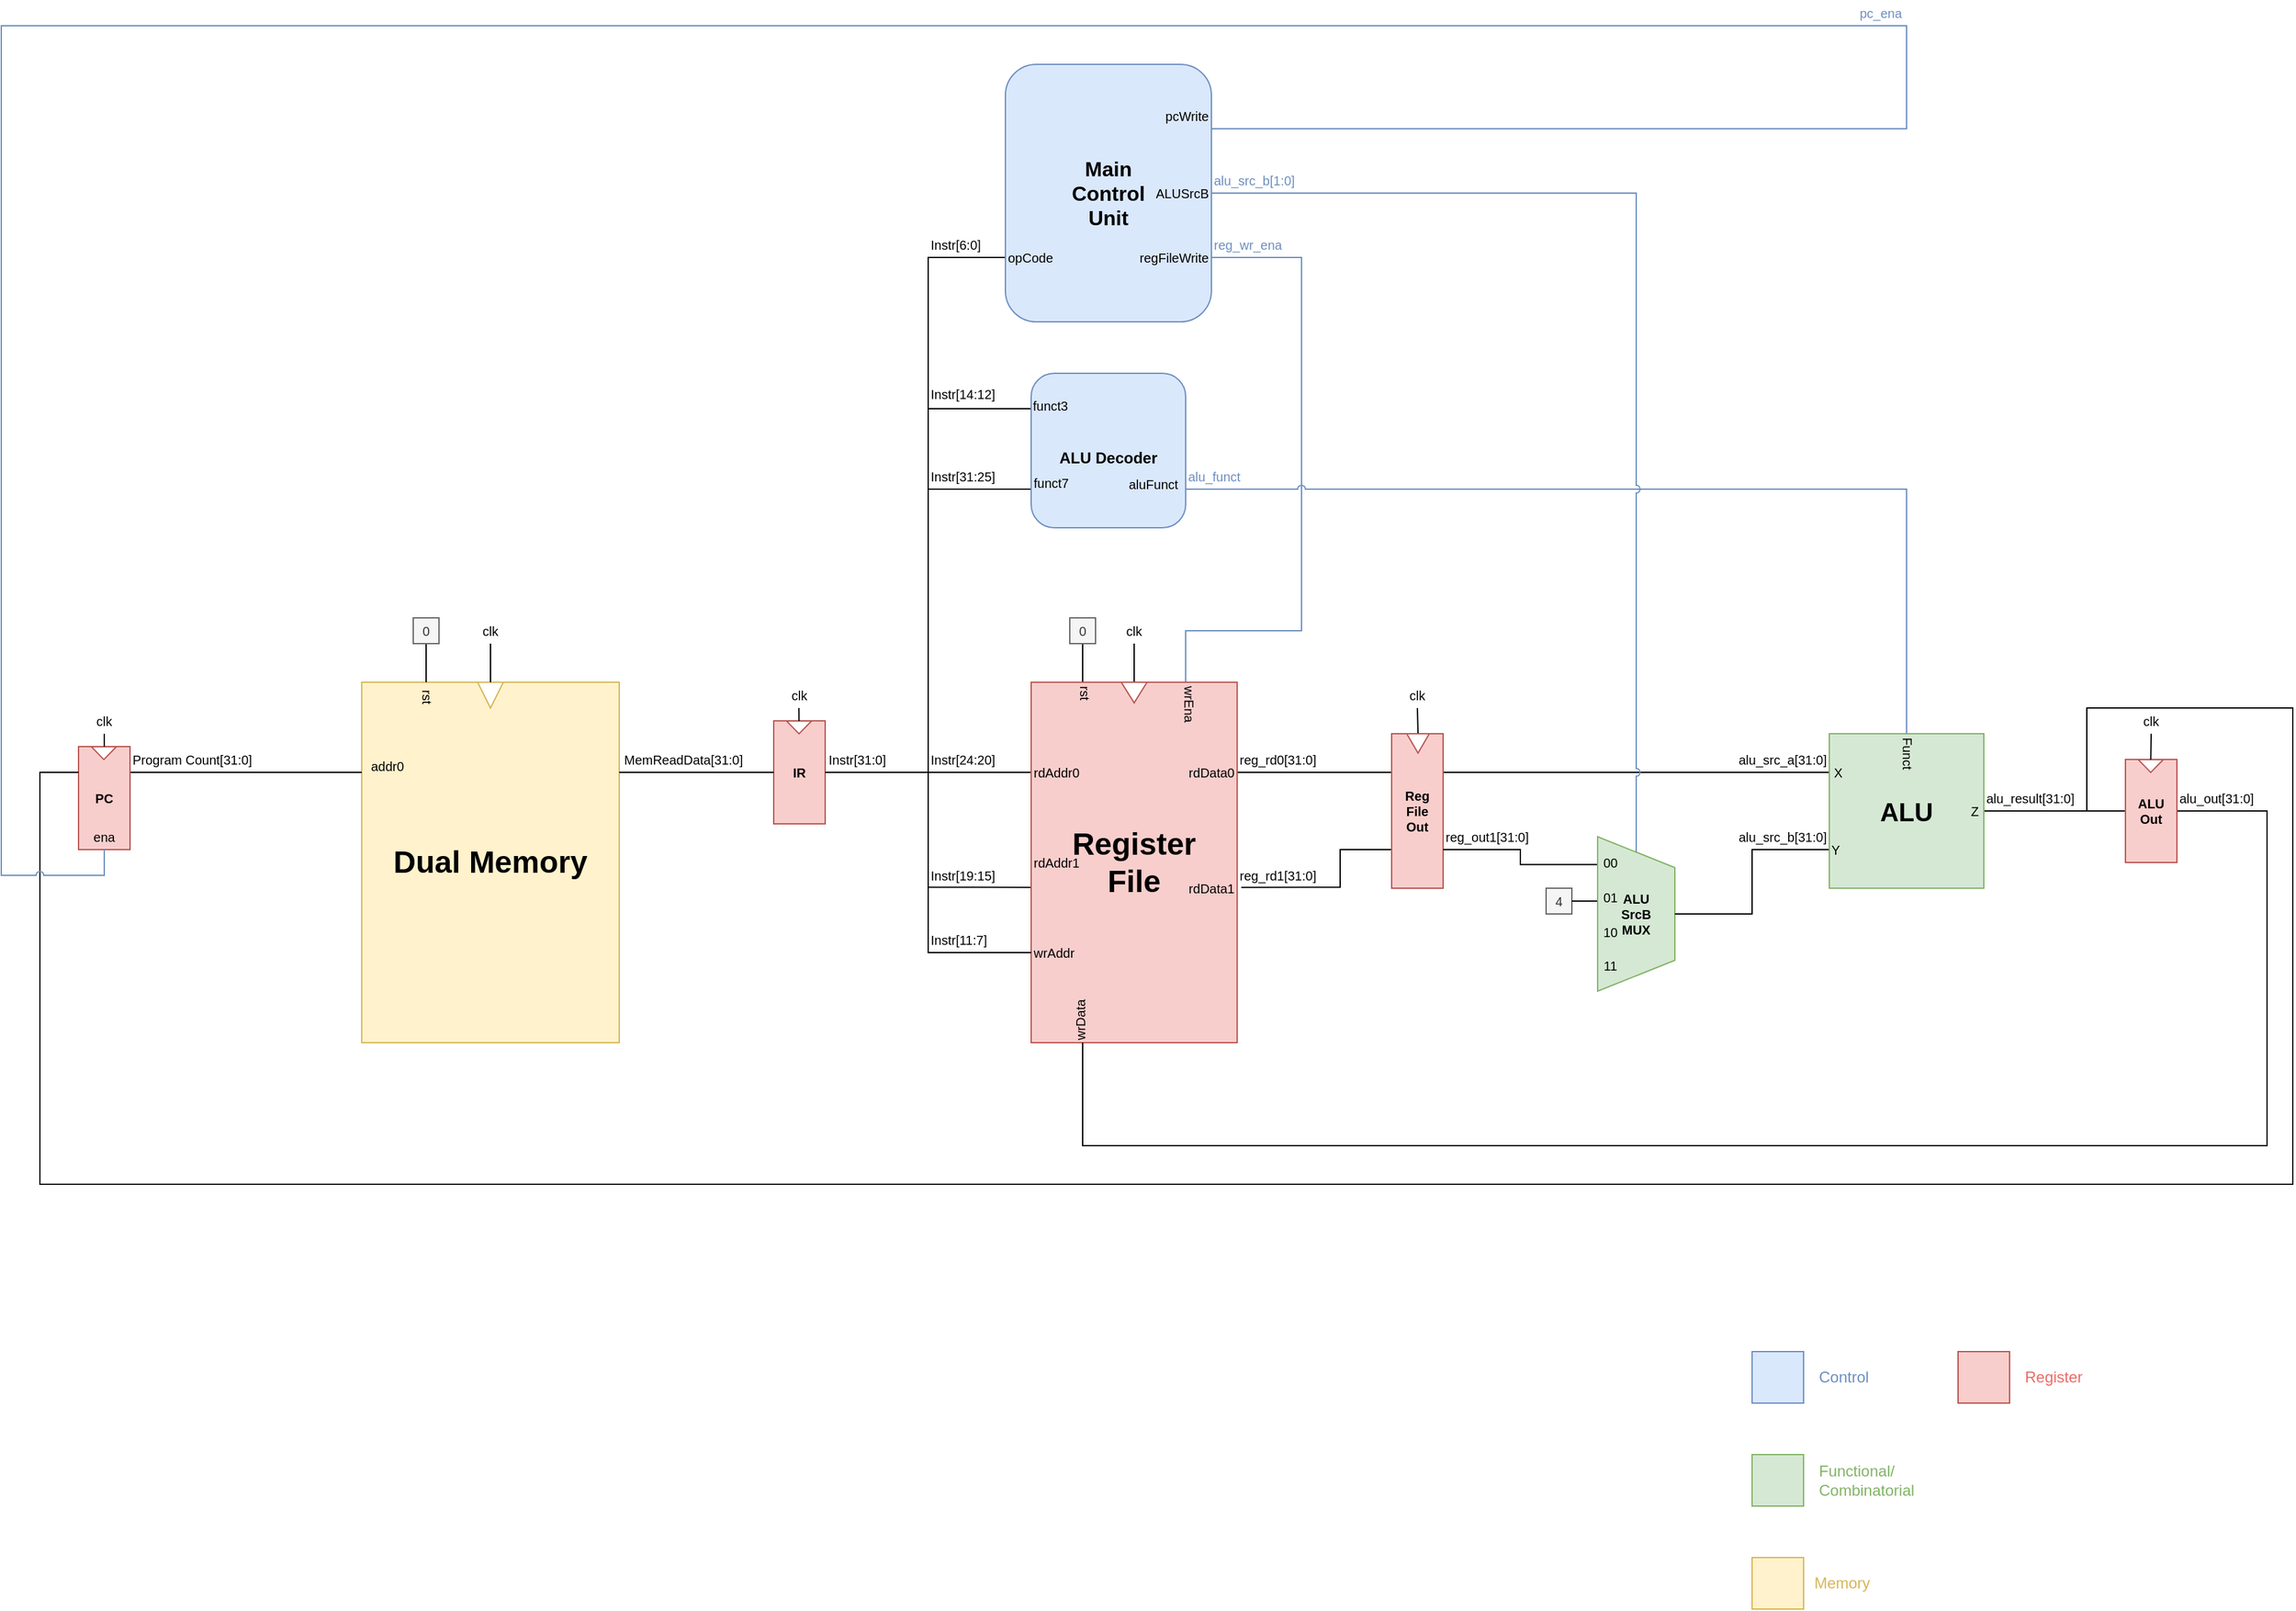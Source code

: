 <mxfile version="12.6.5" type="github">
  <diagram id="l-QONBMP0DDUvviEroiV" name="Core">
    <mxGraphModel dx="1994" dy="1350" grid="1" gridSize="10" guides="0" tooltips="1" connect="1" arrows="0" fold="0" page="1" pageScale="1" pageWidth="1654" pageHeight="1169" math="0" shadow="0">
      <root>
        <mxCell id="0"/>
        <mxCell id="1" parent="0"/>
        <mxCell id="JDJYhe-PeFsWq8iMDvUq-85" value="" style="group;fontSize=10;" vertex="1" connectable="0" parent="1">
          <mxGeometry x="160" y="390" width="200" height="290" as="geometry"/>
        </mxCell>
        <mxCell id="JDJYhe-PeFsWq8iMDvUq-28" value="" style="group;fontSize=10;" vertex="1" connectable="0" parent="JDJYhe-PeFsWq8iMDvUq-85">
          <mxGeometry width="200" height="290" as="geometry"/>
        </mxCell>
        <mxCell id="JDJYhe-PeFsWq8iMDvUq-21" value="dout0" style="text;html=1;strokeColor=none;fillColor=none;align=center;verticalAlign=middle;whiteSpace=wrap;rounded=0;fontSize=10;" vertex="1" parent="JDJYhe-PeFsWq8iMDvUq-28">
          <mxGeometry x="150" y="60.0" width="40" height="20.0" as="geometry"/>
        </mxCell>
        <mxCell id="JDJYhe-PeFsWq8iMDvUq-84" value="" style="group;fontSize=10;" vertex="1" connectable="0" parent="JDJYhe-PeFsWq8iMDvUq-28">
          <mxGeometry y="10" width="200" height="280" as="geometry"/>
        </mxCell>
        <mxCell id="JDJYhe-PeFsWq8iMDvUq-18" value="&lt;b&gt;&lt;font style=&quot;font-size: 24px&quot;&gt;Dual Memory&lt;/font&gt;&lt;/b&gt;" style="rounded=0;whiteSpace=wrap;html=1;fontSize=10;fillColor=#fff2cc;strokeColor=#d6b656;" vertex="1" parent="JDJYhe-PeFsWq8iMDvUq-84">
          <mxGeometry width="200" height="280" as="geometry"/>
        </mxCell>
        <mxCell id="JDJYhe-PeFsWq8iMDvUq-23" value="" style="triangle;whiteSpace=wrap;html=1;fontSize=10;rotation=90;fillColor=#FFFFFF;strokeColor=#d6b656;" vertex="1" parent="JDJYhe-PeFsWq8iMDvUq-84">
          <mxGeometry x="90" width="20" height="20.0" as="geometry"/>
        </mxCell>
        <mxCell id="JDJYhe-PeFsWq8iMDvUq-68" value="rst" style="text;html=1;strokeColor=none;fillColor=none;align=left;verticalAlign=middle;whiteSpace=wrap;rounded=0;fontSize=10;fontColor=#000000;rotation=90;" vertex="1" parent="JDJYhe-PeFsWq8iMDvUq-84">
          <mxGeometry x="35" y="10" width="32" height="20.0" as="geometry"/>
        </mxCell>
        <mxCell id="JDJYhe-PeFsWq8iMDvUq-26" value="addr0" style="text;html=1;strokeColor=none;fillColor=none;align=center;verticalAlign=middle;whiteSpace=wrap;rounded=0;fontSize=10;" vertex="1" parent="JDJYhe-PeFsWq8iMDvUq-85">
          <mxGeometry y="65" width="40" height="20" as="geometry"/>
        </mxCell>
        <mxCell id="b9wL08kcFKdRMESmPfWV-15" value="" style="whiteSpace=wrap;html=1;aspect=fixed;fillColor=#dae8fc;strokeColor=#6c8ebf;" parent="1" vertex="1">
          <mxGeometry x="1240" y="920" width="40" height="40" as="geometry"/>
        </mxCell>
        <mxCell id="b9wL08kcFKdRMESmPfWV-16" value="" style="whiteSpace=wrap;html=1;aspect=fixed;fillColor=#d5e8d4;strokeColor=#82b366;" parent="1" vertex="1">
          <mxGeometry x="1240" y="1000" width="40" height="40" as="geometry"/>
        </mxCell>
        <mxCell id="b9wL08kcFKdRMESmPfWV-17" value="" style="whiteSpace=wrap;html=1;aspect=fixed;fillColor=#fff2cc;strokeColor=#d6b656;" parent="1" vertex="1">
          <mxGeometry x="1240" y="1080" width="40" height="40" as="geometry"/>
        </mxCell>
        <mxCell id="b9wL08kcFKdRMESmPfWV-18" value="&lt;font color=&quot;#6c8ebf&quot;&gt;Control&lt;/font&gt;" style="text;html=1;strokeColor=none;fillColor=none;align=left;verticalAlign=middle;whiteSpace=wrap;rounded=0;" parent="1" vertex="1">
          <mxGeometry x="1290" y="930" width="40" height="20" as="geometry"/>
        </mxCell>
        <mxCell id="b9wL08kcFKdRMESmPfWV-19" value="&lt;font&gt;Functional/&lt;br&gt;Combinatorial&lt;/font&gt;" style="text;html=1;strokeColor=none;fillColor=none;align=left;verticalAlign=middle;whiteSpace=wrap;rounded=0;fontColor=#82B366;" parent="1" vertex="1">
          <mxGeometry x="1290" y="1010" width="40" height="20" as="geometry"/>
        </mxCell>
        <mxCell id="b9wL08kcFKdRMESmPfWV-20" value="&lt;font&gt;Memory&lt;/font&gt;" style="text;html=1;strokeColor=none;fillColor=none;align=center;verticalAlign=middle;whiteSpace=wrap;rounded=0;fontColor=#D6B656;" parent="1" vertex="1">
          <mxGeometry x="1290" y="1087.5" width="40" height="25" as="geometry"/>
        </mxCell>
        <mxCell id="b9wL08kcFKdRMESmPfWV-31" value="" style="group;fontSize=10;" parent="1" vertex="1" connectable="0">
          <mxGeometry x="1160" y="530" width="160" height="110" as="geometry"/>
        </mxCell>
        <mxCell id="JDJYhe-PeFsWq8iMDvUq-6" value="Instr[31:0]" style="text;html=1;strokeColor=none;fillColor=none;align=center;verticalAlign=middle;whiteSpace=wrap;rounded=0;fontSize=10;" vertex="1" parent="1">
          <mxGeometry x="520" y="450" width="50" height="20" as="geometry"/>
        </mxCell>
        <mxCell id="JDJYhe-PeFsWq8iMDvUq-22" style="edgeStyle=orthogonalEdgeStyle;rounded=0;orthogonalLoop=1;jettySize=auto;html=1;exitX=0.5;exitY=0;exitDx=0;exitDy=0;endArrow=none;endFill=0;fontSize=10;entryX=0.5;entryY=1;entryDx=0;entryDy=0;" edge="1" parent="1" source="JDJYhe-PeFsWq8iMDvUq-18" target="JDJYhe-PeFsWq8iMDvUq-27">
          <mxGeometry relative="1" as="geometry">
            <mxPoint x="260" y="370" as="targetPoint"/>
          </mxGeometry>
        </mxCell>
        <mxCell id="JDJYhe-PeFsWq8iMDvUq-27" value="clk" style="text;html=1;strokeColor=none;fillColor=none;align=center;verticalAlign=middle;whiteSpace=wrap;rounded=0;fontSize=10;" vertex="1" parent="1">
          <mxGeometry x="240" y="350" width="40" height="20" as="geometry"/>
        </mxCell>
        <mxCell id="JDJYhe-PeFsWq8iMDvUq-30" style="edgeStyle=orthogonalEdgeStyle;rounded=0;orthogonalLoop=1;jettySize=auto;html=1;exitX=1;exitY=0.5;exitDx=0;exitDy=0;entryX=0;entryY=0.75;entryDx=0;entryDy=0;endArrow=none;endFill=0;fontSize=10;" edge="1" parent="1" source="JDJYhe-PeFsWq8iMDvUq-47" target="S8RZ_7sWAsN10gz5XgzC-13">
          <mxGeometry relative="1" as="geometry"/>
        </mxCell>
        <mxCell id="JDJYhe-PeFsWq8iMDvUq-45" value="" style="whiteSpace=wrap;html=1;aspect=fixed;fillColor=#f8cecc;strokeColor=#b85450;" vertex="1" parent="1">
          <mxGeometry x="1400" y="920" width="40" height="40" as="geometry"/>
        </mxCell>
        <mxCell id="JDJYhe-PeFsWq8iMDvUq-46" value="&lt;font&gt;Register&lt;/font&gt;" style="text;html=1;strokeColor=none;fillColor=none;align=left;verticalAlign=middle;whiteSpace=wrap;rounded=0;fontColor=#EA6B66;" vertex="1" parent="1">
          <mxGeometry x="1450" y="930" width="40" height="20" as="geometry"/>
        </mxCell>
        <mxCell id="JDJYhe-PeFsWq8iMDvUq-49" style="edgeStyle=orthogonalEdgeStyle;rounded=0;orthogonalLoop=1;jettySize=auto;html=1;exitX=1;exitY=0.5;exitDx=0;exitDy=0;endArrow=none;endFill=0;strokeWidth=1;fontSize=10;fontColor=#EA6B66;entryX=0;entryY=0.25;entryDx=0;entryDy=0;" edge="1" parent="1" source="JDJYhe-PeFsWq8iMDvUq-47" target="JDJYhe-PeFsWq8iMDvUq-57">
          <mxGeometry relative="1" as="geometry">
            <mxPoint x="650" y="700" as="targetPoint"/>
          </mxGeometry>
        </mxCell>
        <mxCell id="JDJYhe-PeFsWq8iMDvUq-34" style="edgeStyle=orthogonalEdgeStyle;rounded=0;orthogonalLoop=1;jettySize=auto;html=1;endArrow=none;endFill=0;fontSize=10;exitX=1;exitY=0.5;exitDx=0;exitDy=0;entryX=0.003;entryY=0.569;entryDx=0;entryDy=0;entryPerimeter=0;" edge="1" parent="1" source="JDJYhe-PeFsWq8iMDvUq-47" target="JDJYhe-PeFsWq8iMDvUq-57">
          <mxGeometry relative="1" as="geometry">
            <mxPoint x="620" y="770" as="targetPoint"/>
            <mxPoint x="360" y="470" as="sourcePoint"/>
          </mxGeometry>
        </mxCell>
        <mxCell id="JDJYhe-PeFsWq8iMDvUq-50" value="" style="group;fontSize=10;" vertex="1" connectable="0" parent="1">
          <mxGeometry x="480" y="430" width="40" height="80" as="geometry"/>
        </mxCell>
        <mxCell id="JDJYhe-PeFsWq8iMDvUq-47" value="&lt;b style=&quot;font-size: 10px;&quot;&gt;IR&lt;/b&gt;" style="rounded=0;whiteSpace=wrap;html=1;fillColor=#f8cecc;fontSize=10;align=center;strokeColor=#b85450;" vertex="1" parent="JDJYhe-PeFsWq8iMDvUq-50">
          <mxGeometry width="40" height="80.0" as="geometry"/>
        </mxCell>
        <mxCell id="JDJYhe-PeFsWq8iMDvUq-48" value="" style="triangle;whiteSpace=wrap;html=1;fillColor=#FFFFFF;fontSize=10;align=left;rotation=90;strokeColor=#b85450;" vertex="1" parent="JDJYhe-PeFsWq8iMDvUq-50">
          <mxGeometry x="14.68" y="-4.6" width="10" height="19.38" as="geometry"/>
        </mxCell>
        <mxCell id="JDJYhe-PeFsWq8iMDvUq-51" style="edgeStyle=orthogonalEdgeStyle;rounded=0;orthogonalLoop=1;jettySize=auto;html=1;exitX=1;exitY=0.25;exitDx=0;exitDy=0;entryX=0;entryY=0.5;entryDx=0;entryDy=0;endArrow=none;endFill=0;strokeWidth=1;fontSize=10;fontColor=#EA6B66;" edge="1" parent="1" source="JDJYhe-PeFsWq8iMDvUq-18" target="JDJYhe-PeFsWq8iMDvUq-47">
          <mxGeometry relative="1" as="geometry"/>
        </mxCell>
        <mxCell id="JDJYhe-PeFsWq8iMDvUq-54" value="" style="group;fontSize=10;" vertex="1" connectable="0" parent="1">
          <mxGeometry x="480" y="400" width="40" height="20" as="geometry"/>
        </mxCell>
        <mxCell id="JDJYhe-PeFsWq8iMDvUq-52" style="edgeStyle=orthogonalEdgeStyle;rounded=0;orthogonalLoop=1;jettySize=auto;html=1;exitX=0;exitY=0.5;exitDx=0;exitDy=0;endArrow=none;endFill=0;strokeWidth=1;fontSize=10;fontColor=#EA6B66;" edge="1" parent="JDJYhe-PeFsWq8iMDvUq-54" source="JDJYhe-PeFsWq8iMDvUq-48">
          <mxGeometry relative="1" as="geometry">
            <mxPoint x="19.588" y="20" as="targetPoint"/>
          </mxGeometry>
        </mxCell>
        <mxCell id="JDJYhe-PeFsWq8iMDvUq-53" value="clk" style="text;html=1;strokeColor=none;fillColor=none;align=center;verticalAlign=middle;whiteSpace=wrap;rounded=0;fontSize=10;fontColor=#000000;" vertex="1" parent="JDJYhe-PeFsWq8iMDvUq-54">
          <mxGeometry width="40" height="20" as="geometry"/>
        </mxCell>
        <mxCell id="JDJYhe-PeFsWq8iMDvUq-55" value="MemReadData[31:0]" style="text;html=1;strokeColor=none;fillColor=none;align=center;verticalAlign=middle;whiteSpace=wrap;rounded=0;fontSize=10;fontColor=#000000;" vertex="1" parent="1">
          <mxGeometry x="360" y="450" width="100" height="20" as="geometry"/>
        </mxCell>
        <mxCell id="JDJYhe-PeFsWq8iMDvUq-60" value="clk" style="text;html=1;strokeColor=none;fillColor=none;align=center;verticalAlign=middle;whiteSpace=wrap;rounded=0;fontSize=10;" vertex="1" parent="1">
          <mxGeometry x="740" y="350" width="40" height="20" as="geometry"/>
        </mxCell>
        <mxCell id="JDJYhe-PeFsWq8iMDvUq-61" style="edgeStyle=orthogonalEdgeStyle;rounded=0;orthogonalLoop=1;jettySize=auto;html=1;exitX=0.5;exitY=0;exitDx=0;exitDy=0;entryX=0.5;entryY=1;entryDx=0;entryDy=0;endArrow=none;endFill=0;strokeWidth=1;fontSize=10;fontColor=#000000;" edge="1" parent="1" source="JDJYhe-PeFsWq8iMDvUq-57" target="JDJYhe-PeFsWq8iMDvUq-60">
          <mxGeometry relative="1" as="geometry"/>
        </mxCell>
        <mxCell id="JDJYhe-PeFsWq8iMDvUq-66" style="edgeStyle=orthogonalEdgeStyle;rounded=0;orthogonalLoop=1;jettySize=auto;html=1;exitX=0.5;exitY=1;exitDx=0;exitDy=0;entryX=0.25;entryY=0;entryDx=0;entryDy=0;endArrow=none;endFill=0;strokeWidth=1;fontSize=10;fontColor=#000000;" edge="1" parent="1" source="JDJYhe-PeFsWq8iMDvUq-64" target="JDJYhe-PeFsWq8iMDvUq-57">
          <mxGeometry relative="1" as="geometry"/>
        </mxCell>
        <mxCell id="JDJYhe-PeFsWq8iMDvUq-64" value="0" style="whiteSpace=wrap;html=1;aspect=fixed;fillColor=#f5f5f5;fontSize=10;fontColor=#333333;align=center;strokeColor=#666666;" vertex="1" parent="1">
          <mxGeometry x="710" y="350" width="20" height="20" as="geometry"/>
        </mxCell>
        <mxCell id="JDJYhe-PeFsWq8iMDvUq-69" style="edgeStyle=orthogonalEdgeStyle;rounded=0;orthogonalLoop=1;jettySize=auto;html=1;exitX=0.5;exitY=1;exitDx=0;exitDy=0;entryX=0.25;entryY=0;entryDx=0;entryDy=0;endArrow=none;endFill=0;strokeWidth=1;fontSize=10;fontColor=#000000;" edge="1" parent="1" source="JDJYhe-PeFsWq8iMDvUq-67" target="JDJYhe-PeFsWq8iMDvUq-18">
          <mxGeometry relative="1" as="geometry"/>
        </mxCell>
        <mxCell id="JDJYhe-PeFsWq8iMDvUq-67" value="0" style="whiteSpace=wrap;html=1;aspect=fixed;fillColor=#f5f5f5;fontSize=10;fontColor=#333333;align=center;strokeColor=#666666;" vertex="1" parent="1">
          <mxGeometry x="200" y="350" width="20" height="20" as="geometry"/>
        </mxCell>
        <mxCell id="JDJYhe-PeFsWq8iMDvUq-76" style="edgeStyle=orthogonalEdgeStyle;rounded=0;orthogonalLoop=1;jettySize=auto;html=1;exitX=1;exitY=0.25;exitDx=0;exitDy=0;endArrow=none;endFill=0;strokeWidth=1;fontSize=10;fontColor=#000000;entryX=0;entryY=0.25;entryDx=0;entryDy=0;" edge="1" parent="1" source="JDJYhe-PeFsWq8iMDvUq-57" target="JDJYhe-PeFsWq8iMDvUq-104">
          <mxGeometry relative="1" as="geometry">
            <mxPoint x="890" y="519.667" as="targetPoint"/>
          </mxGeometry>
        </mxCell>
        <mxCell id="JDJYhe-PeFsWq8iMDvUq-77" style="edgeStyle=orthogonalEdgeStyle;rounded=0;orthogonalLoop=1;jettySize=auto;html=1;endArrow=none;endFill=0;strokeWidth=1;fontSize=10;fontColor=#000000;entryX=0;entryY=0.75;entryDx=0;entryDy=0;exitX=1.02;exitY=0.569;exitDx=0;exitDy=0;exitPerimeter=0;" edge="1" parent="1" source="JDJYhe-PeFsWq8iMDvUq-57" target="JDJYhe-PeFsWq8iMDvUq-104">
          <mxGeometry relative="1" as="geometry">
            <mxPoint x="990" y="590" as="targetPoint"/>
            <mxPoint x="843" y="559" as="sourcePoint"/>
            <Array as="points">
              <mxPoint x="920" y="559"/>
              <mxPoint x="920" y="530"/>
            </Array>
          </mxGeometry>
        </mxCell>
        <mxCell id="JDJYhe-PeFsWq8iMDvUq-78" style="edgeStyle=orthogonalEdgeStyle;rounded=0;orthogonalLoop=1;jettySize=auto;html=1;exitX=0.75;exitY=0;exitDx=0;exitDy=0;endArrow=none;endFill=0;strokeWidth=1;fontSize=10;fontColor=#000000;fillColor=#dae8fc;strokeColor=#6c8ebf;entryX=1;entryY=0.75;entryDx=0;entryDy=0;jumpStyle=arc;" edge="1" parent="1" source="JDJYhe-PeFsWq8iMDvUq-57" target="JDJYhe-PeFsWq8iMDvUq-133">
          <mxGeometry relative="1" as="geometry">
            <mxPoint x="800" y="320" as="targetPoint"/>
            <Array as="points">
              <mxPoint x="800" y="360"/>
              <mxPoint x="890" y="360"/>
              <mxPoint x="890" y="70"/>
            </Array>
          </mxGeometry>
        </mxCell>
        <mxCell id="JDJYhe-PeFsWq8iMDvUq-87" value="Instr[24:20]" style="text;html=1;strokeColor=none;fillColor=none;align=left;verticalAlign=middle;whiteSpace=wrap;rounded=0;fontSize=10;" vertex="1" parent="1">
          <mxGeometry x="600" y="450" width="50" height="20" as="geometry"/>
        </mxCell>
        <mxCell id="JDJYhe-PeFsWq8iMDvUq-88" value="Instr[19:15]" style="text;html=1;strokeColor=none;fillColor=none;align=left;verticalAlign=middle;whiteSpace=wrap;rounded=0;fontSize=10;" vertex="1" parent="1">
          <mxGeometry x="600" y="540" width="60" height="20" as="geometry"/>
        </mxCell>
        <mxCell id="JDJYhe-PeFsWq8iMDvUq-89" style="edgeStyle=orthogonalEdgeStyle;rounded=0;orthogonalLoop=1;jettySize=auto;html=1;exitX=1;exitY=0.5;exitDx=0;exitDy=0;endArrow=none;endFill=0;strokeWidth=1;fontSize=10;fontColor=#000000;entryX=0;entryY=0.75;entryDx=0;entryDy=0;" edge="1" parent="1" source="JDJYhe-PeFsWq8iMDvUq-47" target="b9wL08kcFKdRMESmPfWV-22">
          <mxGeometry relative="1" as="geometry">
            <mxPoint x="680" y="130" as="targetPoint"/>
          </mxGeometry>
        </mxCell>
        <mxCell id="JDJYhe-PeFsWq8iMDvUq-91" style="edgeStyle=orthogonalEdgeStyle;rounded=0;orthogonalLoop=1;jettySize=auto;html=1;exitX=1;exitY=0.75;exitDx=0;exitDy=0;endArrow=none;endFill=0;strokeWidth=1;fontSize=10;fontColor=#000000;entryX=0.5;entryY=0;entryDx=0;entryDy=0;fillColor=#dae8fc;strokeColor=#6c8ebf;jumpStyle=arc;" edge="1" parent="1" source="b9wL08kcFKdRMESmPfWV-22" target="b9wL08kcFKdRMESmPfWV-4">
          <mxGeometry relative="1" as="geometry">
            <mxPoint x="1120" y="450" as="targetPoint"/>
          </mxGeometry>
        </mxCell>
        <mxCell id="JDJYhe-PeFsWq8iMDvUq-96" style="edgeStyle=orthogonalEdgeStyle;rounded=0;orthogonalLoop=1;jettySize=auto;html=1;exitX=1;exitY=0.25;exitDx=0;exitDy=0;endArrow=none;endFill=0;strokeWidth=1;fontSize=10;fontColor=#000000;entryX=0;entryY=0.25;entryDx=0;entryDy=0;" edge="1" parent="1" source="JDJYhe-PeFsWq8iMDvUq-94" target="JDJYhe-PeFsWq8iMDvUq-18">
          <mxGeometry relative="1" as="geometry">
            <mxPoint x="20" y="480" as="targetPoint"/>
          </mxGeometry>
        </mxCell>
        <mxCell id="JDJYhe-PeFsWq8iMDvUq-109" style="edgeStyle=orthogonalEdgeStyle;rounded=0;jumpStyle=arc;orthogonalLoop=1;jettySize=auto;html=1;exitX=1;exitY=0.25;exitDx=0;exitDy=0;entryX=0;entryY=0.25;entryDx=0;entryDy=0;endArrow=none;endFill=0;strokeWidth=1;fontSize=10;fontColor=#000000;" edge="1" parent="1" source="JDJYhe-PeFsWq8iMDvUq-104" target="b9wL08kcFKdRMESmPfWV-4">
          <mxGeometry relative="1" as="geometry"/>
        </mxCell>
        <mxCell id="JDJYhe-PeFsWq8iMDvUq-119" value="" style="group;container=1;" vertex="1" connectable="0" parent="1">
          <mxGeometry x="960" y="400" width="120" height="160.0" as="geometry"/>
        </mxCell>
        <mxCell id="JDJYhe-PeFsWq8iMDvUq-113" value="clk" style="text;html=1;strokeColor=none;fillColor=none;align=center;verticalAlign=middle;whiteSpace=wrap;rounded=0;fontSize=10;fontColor=#000000;" vertex="1" parent="JDJYhe-PeFsWq8iMDvUq-119">
          <mxGeometry width="40" height="20" as="geometry"/>
        </mxCell>
        <mxCell id="JDJYhe-PeFsWq8iMDvUq-111" style="edgeStyle=orthogonalEdgeStyle;rounded=0;jumpStyle=arc;orthogonalLoop=1;jettySize=auto;html=1;exitX=0;exitY=0.5;exitDx=0;exitDy=0;endArrow=none;endFill=0;strokeWidth=1;fontSize=10;fontColor=#000000;entryX=0.5;entryY=1;entryDx=0;entryDy=0;" edge="1" parent="JDJYhe-PeFsWq8iMDvUq-119" source="JDJYhe-PeFsWq8iMDvUq-107" target="JDJYhe-PeFsWq8iMDvUq-113">
          <mxGeometry relative="1" as="geometry">
            <mxPoint x="0.581" y="20" as="targetPoint"/>
          </mxGeometry>
        </mxCell>
        <mxCell id="JDJYhe-PeFsWq8iMDvUq-103" value="" style="group;fontSize=10;" vertex="1" connectable="0" parent="JDJYhe-PeFsWq8iMDvUq-119">
          <mxGeometry y="40" width="40" height="120.0" as="geometry"/>
        </mxCell>
        <mxCell id="JDJYhe-PeFsWq8iMDvUq-108" value="" style="group;fontSize=10;" vertex="1" connectable="0" parent="JDJYhe-PeFsWq8iMDvUq-103">
          <mxGeometry y="-1.25" width="40" height="121.25" as="geometry"/>
        </mxCell>
        <mxCell id="JDJYhe-PeFsWq8iMDvUq-104" value="&lt;b style=&quot;font-size: 10px;&quot;&gt;Reg&lt;br style=&quot;font-size: 10px;&quot;&gt;File&lt;br style=&quot;font-size: 10px;&quot;&gt;Out&lt;br style=&quot;font-size: 10px;&quot;&gt;&lt;/b&gt;" style="rounded=0;whiteSpace=wrap;html=1;fillColor=#f8cecc;fontSize=10;align=center;strokeColor=#b85450;" vertex="1" parent="JDJYhe-PeFsWq8iMDvUq-108">
          <mxGeometry y="1.25" width="40" height="120.0" as="geometry"/>
        </mxCell>
        <mxCell id="JDJYhe-PeFsWq8iMDvUq-107" value="" style="triangle;whiteSpace=wrap;html=1;fillColor=#FFFFFF;fontSize=10;align=left;rotation=90;strokeColor=#b85450;" vertex="1" parent="JDJYhe-PeFsWq8iMDvUq-108">
          <mxGeometry x="13" width="15" height="17.5" as="geometry"/>
        </mxCell>
        <mxCell id="JDJYhe-PeFsWq8iMDvUq-160" value="reg_out1[31:0]" style="text;html=1;strokeColor=none;fillColor=none;align=left;verticalAlign=middle;whiteSpace=wrap;rounded=0;fontSize=10;fontColor=#000000;" vertex="1" parent="JDJYhe-PeFsWq8iMDvUq-119">
          <mxGeometry x="40" y="110" width="50" height="20" as="geometry"/>
        </mxCell>
        <mxCell id="JDJYhe-PeFsWq8iMDvUq-120" value="" style="group" vertex="1" connectable="0" parent="1">
          <mxGeometry x="680" y="400" width="230" height="280" as="geometry"/>
        </mxCell>
        <mxCell id="JDJYhe-PeFsWq8iMDvUq-56" value="" style="group;fillColor=#f8cecc;strokeColor=#b85450;fontSize=10;" vertex="1" connectable="0" parent="JDJYhe-PeFsWq8iMDvUq-120">
          <mxGeometry width="160" height="280" as="geometry"/>
        </mxCell>
        <mxCell id="JDJYhe-PeFsWq8iMDvUq-83" value="" style="group;fontSize=10;" vertex="1" connectable="0" parent="JDJYhe-PeFsWq8iMDvUq-56">
          <mxGeometry y="-2" width="160" height="282" as="geometry"/>
        </mxCell>
        <mxCell id="JDJYhe-PeFsWq8iMDvUq-57" value="&lt;b style=&quot;font-size: 24px&quot;&gt;Register&lt;br&gt;File&lt;/b&gt;" style="rounded=0;whiteSpace=wrap;html=1;fontSize=10;fillColor=#f8cecc;strokeColor=#b85450;" vertex="1" parent="JDJYhe-PeFsWq8iMDvUq-83">
          <mxGeometry y="2" width="160" height="280" as="geometry"/>
        </mxCell>
        <mxCell id="JDJYhe-PeFsWq8iMDvUq-58" value="" style="triangle;whiteSpace=wrap;html=1;fontSize=10;rotation=90;fillColor=#FFFFFF;strokeColor=#b85450;" vertex="1" parent="JDJYhe-PeFsWq8iMDvUq-83">
          <mxGeometry x="72" width="16" height="20" as="geometry"/>
        </mxCell>
        <mxCell id="JDJYhe-PeFsWq8iMDvUq-59" value="rdData0" style="text;html=1;strokeColor=none;fillColor=none;align=right;verticalAlign=middle;whiteSpace=wrap;rounded=0;fontSize=10;" vertex="1" parent="JDJYhe-PeFsWq8iMDvUq-83">
          <mxGeometry x="100" y="62" width="60" height="20" as="geometry"/>
        </mxCell>
        <mxCell id="JDJYhe-PeFsWq8iMDvUq-62" value="rst" style="text;html=1;strokeColor=none;fillColor=none;align=left;verticalAlign=middle;whiteSpace=wrap;rounded=0;fontSize=10;fontColor=#000000;rotation=90;" vertex="1" parent="JDJYhe-PeFsWq8iMDvUq-83">
          <mxGeometry x="26" y="9" width="32" height="20" as="geometry"/>
        </mxCell>
        <mxCell id="JDJYhe-PeFsWq8iMDvUq-71" value="rdAddr0" style="text;html=1;strokeColor=none;fillColor=none;align=left;verticalAlign=middle;whiteSpace=wrap;rounded=0;fontSize=10;fontColor=#000000;" vertex="1" parent="JDJYhe-PeFsWq8iMDvUq-83">
          <mxGeometry y="62" width="50" height="20" as="geometry"/>
        </mxCell>
        <mxCell id="JDJYhe-PeFsWq8iMDvUq-72" value="rdAddr1" style="text;html=1;strokeColor=none;fillColor=none;align=left;verticalAlign=middle;whiteSpace=wrap;rounded=0;fontSize=10;fontColor=#000000;" vertex="1" parent="JDJYhe-PeFsWq8iMDvUq-83">
          <mxGeometry y="132" width="50" height="20" as="geometry"/>
        </mxCell>
        <mxCell id="JDJYhe-PeFsWq8iMDvUq-74" value="wrAddr" style="text;html=1;strokeColor=none;fillColor=none;align=left;verticalAlign=middle;whiteSpace=wrap;rounded=0;fontSize=10;fontColor=#000000;" vertex="1" parent="JDJYhe-PeFsWq8iMDvUq-83">
          <mxGeometry y="202" width="50" height="20" as="geometry"/>
        </mxCell>
        <mxCell id="JDJYhe-PeFsWq8iMDvUq-75" value="rdData1" style="text;html=1;strokeColor=none;fillColor=none;align=right;verticalAlign=middle;whiteSpace=wrap;rounded=0;fontSize=10;" vertex="1" parent="JDJYhe-PeFsWq8iMDvUq-83">
          <mxGeometry x="100" y="152" width="60" height="20" as="geometry"/>
        </mxCell>
        <mxCell id="JDJYhe-PeFsWq8iMDvUq-79" value="wrEna" style="text;html=1;strokeColor=none;fillColor=none;align=left;verticalAlign=middle;whiteSpace=wrap;rounded=0;fontSize=10;fontColor=#000000;rotation=90;" vertex="1" parent="JDJYhe-PeFsWq8iMDvUq-83">
          <mxGeometry x="107" y="9" width="32" height="20" as="geometry"/>
        </mxCell>
        <mxCell id="JDJYhe-PeFsWq8iMDvUq-82" value="wrData" style="text;html=1;strokeColor=none;fillColor=none;align=left;verticalAlign=middle;whiteSpace=wrap;rounded=0;fontSize=10;fontColor=#000000;rotation=-90;" vertex="1" parent="JDJYhe-PeFsWq8iMDvUq-83">
          <mxGeometry x="13" y="247" width="50" height="20" as="geometry"/>
        </mxCell>
        <mxCell id="JDJYhe-PeFsWq8iMDvUq-114" value="reg_rd0[31:0]" style="text;html=1;strokeColor=none;fillColor=none;align=left;verticalAlign=middle;whiteSpace=wrap;rounded=0;fontSize=10;fontColor=#000000;" vertex="1" parent="JDJYhe-PeFsWq8iMDvUq-120">
          <mxGeometry x="160" y="50" width="70" height="20" as="geometry"/>
        </mxCell>
        <mxCell id="JDJYhe-PeFsWq8iMDvUq-115" value="reg_rd1[31:0]" style="text;html=1;strokeColor=none;fillColor=none;align=left;verticalAlign=middle;whiteSpace=wrap;rounded=0;fontSize=10;fontColor=#000000;" vertex="1" parent="JDJYhe-PeFsWq8iMDvUq-120">
          <mxGeometry x="160" y="140" width="50" height="20" as="geometry"/>
        </mxCell>
        <mxCell id="JDJYhe-PeFsWq8iMDvUq-122" style="edgeStyle=orthogonalEdgeStyle;rounded=0;jumpStyle=arc;orthogonalLoop=1;jettySize=auto;html=1;exitX=1;exitY=0.5;exitDx=0;exitDy=0;entryX=0;entryY=0.5;entryDx=0;entryDy=0;endArrow=none;endFill=0;strokeWidth=1;fontSize=10;fontColor=#000000;" edge="1" parent="1" source="b9wL08kcFKdRMESmPfWV-4" target="JDJYhe-PeFsWq8iMDvUq-101">
          <mxGeometry relative="1" as="geometry"/>
        </mxCell>
        <mxCell id="JDJYhe-PeFsWq8iMDvUq-129" style="edgeStyle=orthogonalEdgeStyle;rounded=0;jumpStyle=arc;orthogonalLoop=1;jettySize=auto;html=1;exitX=1;exitY=0.5;exitDx=0;exitDy=0;endArrow=none;endFill=0;strokeWidth=1;fontSize=10;fontColor=#000000;entryX=0;entryY=0.75;entryDx=0;entryDy=0;" edge="1" parent="1" source="JDJYhe-PeFsWq8iMDvUq-47" target="JDJYhe-PeFsWq8iMDvUq-57">
          <mxGeometry relative="1" as="geometry">
            <mxPoint x="560" y="620" as="targetPoint"/>
          </mxGeometry>
        </mxCell>
        <mxCell id="JDJYhe-PeFsWq8iMDvUq-130" value="Instr[11:7]" style="text;html=1;strokeColor=none;fillColor=none;align=left;verticalAlign=middle;whiteSpace=wrap;rounded=0;fontSize=10;" vertex="1" parent="1">
          <mxGeometry x="600" y="590" width="60" height="20" as="geometry"/>
        </mxCell>
        <mxCell id="JDJYhe-PeFsWq8iMDvUq-131" style="edgeStyle=orthogonalEdgeStyle;rounded=0;jumpStyle=arc;orthogonalLoop=1;jettySize=auto;html=1;exitX=1;exitY=0.5;exitDx=0;exitDy=0;endArrow=none;endFill=0;strokeWidth=1;fontSize=10;fontColor=#000000;entryX=0.25;entryY=1;entryDx=0;entryDy=0;" edge="1" parent="1" source="JDJYhe-PeFsWq8iMDvUq-101" target="JDJYhe-PeFsWq8iMDvUq-57">
          <mxGeometry relative="1" as="geometry">
            <mxPoint x="1220" y="770" as="targetPoint"/>
            <Array as="points">
              <mxPoint x="1640" y="500"/>
              <mxPoint x="1640" y="760"/>
              <mxPoint x="720" y="760"/>
            </Array>
          </mxGeometry>
        </mxCell>
        <mxCell id="JDJYhe-PeFsWq8iMDvUq-132" value="" style="group" vertex="1" connectable="0" parent="1">
          <mxGeometry x="600" y="160" width="250" height="120" as="geometry"/>
        </mxCell>
        <mxCell id="b9wL08kcFKdRMESmPfWV-39" value="" style="group;rounded=0;fontSize=10;" parent="JDJYhe-PeFsWq8iMDvUq-132" vertex="1" connectable="0">
          <mxGeometry x="30" width="220" height="120" as="geometry"/>
        </mxCell>
        <mxCell id="b9wL08kcFKdRMESmPfWV-29" value="" style="group;fontSize=10;" parent="b9wL08kcFKdRMESmPfWV-39" vertex="1" connectable="0">
          <mxGeometry width="210" height="120" as="geometry"/>
        </mxCell>
        <mxCell id="b9wL08kcFKdRMESmPfWV-22" value="&lt;b&gt;&lt;br style=&quot;font-size: 10px&quot;&gt;&lt;font style=&quot;font-size: 12px&quot;&gt;ALU Decoder&lt;/font&gt;&lt;/b&gt;" style="rounded=1;whiteSpace=wrap;html=1;fillColor=#dae8fc;strokeColor=#6c8ebf;fontSize=10;glass=0;shadow=0;comic=0;" parent="b9wL08kcFKdRMESmPfWV-29" vertex="1">
          <mxGeometry x="50" width="120" height="120" as="geometry"/>
        </mxCell>
        <mxCell id="b9wL08kcFKdRMESmPfWV-28" value="&lt;font style=&quot;font-size: 10px&quot;&gt;aluFunct&lt;br style=&quot;font-size: 10px&quot;&gt;&lt;/font&gt;" style="text;html=1;strokeColor=none;fillColor=none;align=center;verticalAlign=middle;whiteSpace=wrap;rounded=0;fontSize=10;" parent="b9wL08kcFKdRMESmPfWV-29" vertex="1">
          <mxGeometry x="120" y="81" width="50" height="10" as="geometry"/>
        </mxCell>
        <mxCell id="S8RZ_7sWAsN10gz5XgzC-13" value="&lt;font style=&quot;font-size: 10px;&quot;&gt;funct3&lt;/font&gt;" style="text;html=1;strokeColor=none;fillColor=none;align=center;verticalAlign=middle;whiteSpace=wrap;rounded=0;fontSize=10;" parent="b9wL08kcFKdRMESmPfWV-29" vertex="1">
          <mxGeometry x="50" y="20" width="30" height="10" as="geometry"/>
        </mxCell>
        <mxCell id="JDJYhe-PeFsWq8iMDvUq-1" value="&lt;font style=&quot;font-size: 10px;&quot;&gt;funct7&lt;/font&gt;" style="text;html=1;strokeColor=none;fillColor=none;align=left;verticalAlign=middle;whiteSpace=wrap;rounded=0;fontSize=10;" vertex="1" parent="b9wL08kcFKdRMESmPfWV-29">
          <mxGeometry x="50" y="80" width="30" height="10" as="geometry"/>
        </mxCell>
        <mxCell id="JDJYhe-PeFsWq8iMDvUq-145" value="alu_funct" style="text;html=1;strokeColor=none;fillColor=none;align=left;verticalAlign=middle;whiteSpace=wrap;rounded=0;shadow=0;glass=0;comic=0;fontSize=10;fontColor=#6C8EBF;" vertex="1" parent="b9wL08kcFKdRMESmPfWV-29">
          <mxGeometry x="170" y="70" width="40" height="20" as="geometry"/>
        </mxCell>
        <mxCell id="JDJYhe-PeFsWq8iMDvUq-8" value="Instr[31:25]" style="text;html=1;strokeColor=none;fillColor=none;align=left;verticalAlign=middle;whiteSpace=wrap;rounded=0;fontSize=10;" vertex="1" parent="b9wL08kcFKdRMESmPfWV-29">
          <mxGeometry x="-30" y="70" width="70" height="20" as="geometry"/>
        </mxCell>
        <mxCell id="JDJYhe-PeFsWq8iMDvUq-9" value="Instr[14:12]" style="text;html=1;strokeColor=none;fillColor=none;align=left;verticalAlign=middle;whiteSpace=wrap;rounded=0;fontSize=10;" vertex="1" parent="JDJYhe-PeFsWq8iMDvUq-132">
          <mxGeometry y="6" width="80" height="20" as="geometry"/>
        </mxCell>
        <mxCell id="JDJYhe-PeFsWq8iMDvUq-135" value="pc_ena" style="text;html=1;strokeColor=none;fillColor=none;align=center;verticalAlign=middle;whiteSpace=wrap;rounded=0;shadow=0;glass=0;comic=0;fontSize=10;fontColor=#6C8EBF;" vertex="1" parent="1">
          <mxGeometry x="1320" y="-130" width="40" height="20" as="geometry"/>
        </mxCell>
        <mxCell id="JDJYhe-PeFsWq8iMDvUq-140" value="" style="group" vertex="1" connectable="0" parent="1">
          <mxGeometry x="-60" y="420" width="170" height="110" as="geometry"/>
        </mxCell>
        <mxCell id="JDJYhe-PeFsWq8iMDvUq-97" value="Program Count[31:0]" style="text;html=1;strokeColor=none;fillColor=none;align=left;verticalAlign=middle;whiteSpace=wrap;rounded=0;fontSize=10;fontColor=#000000;" vertex="1" parent="JDJYhe-PeFsWq8iMDvUq-140">
          <mxGeometry x="40" y="30" width="130" height="20" as="geometry"/>
        </mxCell>
        <mxCell id="JDJYhe-PeFsWq8iMDvUq-139" value="" style="group" vertex="1" connectable="0" parent="JDJYhe-PeFsWq8iMDvUq-140">
          <mxGeometry width="40" height="110" as="geometry"/>
        </mxCell>
        <mxCell id="JDJYhe-PeFsWq8iMDvUq-93" value="" style="group;fontSize=10;" vertex="1" connectable="0" parent="JDJYhe-PeFsWq8iMDvUq-139">
          <mxGeometry y="30" width="40" height="80" as="geometry"/>
        </mxCell>
        <mxCell id="JDJYhe-PeFsWq8iMDvUq-94" value="&lt;b style=&quot;font-size: 10px;&quot;&gt;PC&lt;/b&gt;" style="rounded=0;whiteSpace=wrap;html=1;fillColor=#f8cecc;fontSize=10;align=center;strokeColor=#b85450;" vertex="1" parent="JDJYhe-PeFsWq8iMDvUq-93">
          <mxGeometry width="40" height="80.0" as="geometry"/>
        </mxCell>
        <mxCell id="JDJYhe-PeFsWq8iMDvUq-95" value="" style="triangle;whiteSpace=wrap;html=1;fillColor=#FFFFFF;fontSize=10;align=left;rotation=90;strokeColor=#b85450;" vertex="1" parent="JDJYhe-PeFsWq8iMDvUq-93">
          <mxGeometry x="14.68" y="-4.6" width="10" height="19.38" as="geometry"/>
        </mxCell>
        <mxCell id="JDJYhe-PeFsWq8iMDvUq-136" value="ena" style="text;html=1;strokeColor=none;fillColor=none;align=center;verticalAlign=middle;whiteSpace=wrap;rounded=0;shadow=0;glass=0;comic=0;fontSize=10;fontColor=#000000;" vertex="1" parent="JDJYhe-PeFsWq8iMDvUq-93">
          <mxGeometry y="60" width="40" height="20" as="geometry"/>
        </mxCell>
        <mxCell id="JDJYhe-PeFsWq8iMDvUq-137" value="clk" style="text;html=1;strokeColor=none;fillColor=none;align=center;verticalAlign=middle;whiteSpace=wrap;rounded=0;shadow=0;glass=0;comic=0;fontSize=10;fontColor=#000000;" vertex="1" parent="JDJYhe-PeFsWq8iMDvUq-139">
          <mxGeometry width="40" height="20" as="geometry"/>
        </mxCell>
        <mxCell id="JDJYhe-PeFsWq8iMDvUq-138" style="edgeStyle=orthogonalEdgeStyle;rounded=0;jumpStyle=arc;orthogonalLoop=1;jettySize=auto;html=1;exitX=0.5;exitY=1;exitDx=0;exitDy=0;entryX=0.5;entryY=0;entryDx=0;entryDy=0;endArrow=none;endFill=0;strokeWidth=1;fontSize=10;fontColor=#000000;" edge="1" parent="JDJYhe-PeFsWq8iMDvUq-139" source="JDJYhe-PeFsWq8iMDvUq-137" target="JDJYhe-PeFsWq8iMDvUq-94">
          <mxGeometry relative="1" as="geometry"/>
        </mxCell>
        <mxCell id="JDJYhe-PeFsWq8iMDvUq-141" style="edgeStyle=orthogonalEdgeStyle;rounded=0;jumpStyle=arc;orthogonalLoop=1;jettySize=auto;html=1;exitX=1;exitY=0.5;exitDx=0;exitDy=0;endArrow=none;endFill=0;strokeWidth=1;fontSize=10;fontColor=#000000;entryX=0;entryY=0.25;entryDx=0;entryDy=0;" edge="1" parent="1" source="b9wL08kcFKdRMESmPfWV-4" target="JDJYhe-PeFsWq8iMDvUq-94">
          <mxGeometry relative="1" as="geometry">
            <mxPoint x="-90" y="420" as="targetPoint"/>
            <Array as="points">
              <mxPoint x="1500" y="500"/>
              <mxPoint x="1500" y="420"/>
              <mxPoint x="1660" y="420"/>
              <mxPoint x="1660" y="790"/>
              <mxPoint x="-90" y="790"/>
              <mxPoint x="-90" y="470"/>
            </Array>
          </mxGeometry>
        </mxCell>
        <mxCell id="JDJYhe-PeFsWq8iMDvUq-98" style="edgeStyle=orthogonalEdgeStyle;rounded=0;orthogonalLoop=1;jettySize=auto;html=1;exitX=0.5;exitY=1;exitDx=0;exitDy=0;endArrow=none;endFill=0;strokeWidth=1;fontSize=10;fontColor=#000000;fillColor=#dae8fc;strokeColor=#6c8ebf;jumpStyle=arc;entryX=1;entryY=0.25;entryDx=0;entryDy=0;" edge="1" parent="1" source="JDJYhe-PeFsWq8iMDvUq-94" target="JDJYhe-PeFsWq8iMDvUq-133">
          <mxGeometry relative="1" as="geometry">
            <mxPoint x="-140" y="410" as="targetPoint"/>
            <Array as="points">
              <mxPoint x="-40" y="550"/>
              <mxPoint x="-120" y="550"/>
              <mxPoint x="-120" y="-110"/>
              <mxPoint x="1360" y="-110"/>
              <mxPoint x="1360" y="-30"/>
            </Array>
          </mxGeometry>
        </mxCell>
        <mxCell id="JDJYhe-PeFsWq8iMDvUq-142" style="edgeStyle=orthogonalEdgeStyle;rounded=0;jumpStyle=arc;orthogonalLoop=1;jettySize=auto;html=1;exitX=1;exitY=0.5;exitDx=0;exitDy=0;entryX=0;entryY=0.75;entryDx=0;entryDy=0;endArrow=none;endFill=0;strokeWidth=1;fontSize=10;fontColor=#000000;" edge="1" parent="1" source="JDJYhe-PeFsWq8iMDvUq-47" target="JDJYhe-PeFsWq8iMDvUq-133">
          <mxGeometry relative="1" as="geometry">
            <Array as="points">
              <mxPoint x="600" y="470"/>
              <mxPoint x="600" y="70"/>
            </Array>
          </mxGeometry>
        </mxCell>
        <mxCell id="JDJYhe-PeFsWq8iMDvUq-143" value="Instr[6:0]" style="text;html=1;strokeColor=none;fillColor=none;align=left;verticalAlign=middle;whiteSpace=wrap;rounded=0;fontSize=10;" vertex="1" parent="1">
          <mxGeometry x="600" y="50" width="80" height="20" as="geometry"/>
        </mxCell>
        <mxCell id="JDJYhe-PeFsWq8iMDvUq-149" value="" style="group" vertex="1" connectable="0" parent="1">
          <mxGeometry x="1530" y="420" width="100" height="120" as="geometry"/>
        </mxCell>
        <mxCell id="JDJYhe-PeFsWq8iMDvUq-126" value="" style="group" vertex="1" connectable="0" parent="JDJYhe-PeFsWq8iMDvUq-149">
          <mxGeometry width="40" height="120" as="geometry"/>
        </mxCell>
        <mxCell id="JDJYhe-PeFsWq8iMDvUq-100" value="" style="group;fontSize=10;" vertex="1" connectable="0" parent="JDJYhe-PeFsWq8iMDvUq-126">
          <mxGeometry y="40" width="40" height="80" as="geometry"/>
        </mxCell>
        <mxCell id="JDJYhe-PeFsWq8iMDvUq-101" value="&lt;b style=&quot;font-size: 10px;&quot;&gt;ALU&lt;br style=&quot;font-size: 10px;&quot;&gt;Out&lt;br style=&quot;font-size: 10px;&quot;&gt;&lt;/b&gt;" style="rounded=0;whiteSpace=wrap;html=1;fillColor=#f8cecc;fontSize=10;align=center;strokeColor=#b85450;" vertex="1" parent="JDJYhe-PeFsWq8iMDvUq-100">
          <mxGeometry width="40" height="80.0" as="geometry"/>
        </mxCell>
        <mxCell id="JDJYhe-PeFsWq8iMDvUq-102" value="" style="triangle;whiteSpace=wrap;html=1;fillColor=#FFFFFF;fontSize=10;align=left;rotation=90;strokeColor=#b85450;" vertex="1" parent="JDJYhe-PeFsWq8iMDvUq-100">
          <mxGeometry x="14.68" y="-4.6" width="10" height="19.38" as="geometry"/>
        </mxCell>
        <mxCell id="JDJYhe-PeFsWq8iMDvUq-124" value="clk" style="text;html=1;strokeColor=none;fillColor=none;align=center;verticalAlign=middle;whiteSpace=wrap;rounded=0;fontSize=10;fontColor=#000000;" vertex="1" parent="JDJYhe-PeFsWq8iMDvUq-126">
          <mxGeometry width="40" height="20" as="geometry"/>
        </mxCell>
        <mxCell id="JDJYhe-PeFsWq8iMDvUq-125" style="edgeStyle=orthogonalEdgeStyle;rounded=0;jumpStyle=arc;orthogonalLoop=1;jettySize=auto;html=1;exitX=0;exitY=0.5;exitDx=0;exitDy=0;entryX=0.5;entryY=1;entryDx=0;entryDy=0;endArrow=none;endFill=0;strokeWidth=1;fontSize=10;fontColor=#000000;" edge="1" parent="JDJYhe-PeFsWq8iMDvUq-126" source="JDJYhe-PeFsWq8iMDvUq-102" target="JDJYhe-PeFsWq8iMDvUq-124">
          <mxGeometry relative="1" as="geometry"/>
        </mxCell>
        <mxCell id="JDJYhe-PeFsWq8iMDvUq-128" value="alu_out[31:0]" style="text;html=1;strokeColor=none;fillColor=none;align=left;verticalAlign=middle;whiteSpace=wrap;rounded=0;fontSize=10;fontColor=#000000;" vertex="1" parent="JDJYhe-PeFsWq8iMDvUq-149">
          <mxGeometry x="40" y="60" width="60" height="20" as="geometry"/>
        </mxCell>
        <mxCell id="JDJYhe-PeFsWq8iMDvUq-157" style="edgeStyle=orthogonalEdgeStyle;rounded=0;jumpStyle=arc;orthogonalLoop=1;jettySize=auto;html=1;exitX=1;exitY=0.75;exitDx=0;exitDy=0;endArrow=none;endFill=0;strokeWidth=1;fontSize=10;fontColor=#000000;entryX=0.18;entryY=0.994;entryDx=0;entryDy=0;entryPerimeter=0;" edge="1" parent="1" source="JDJYhe-PeFsWq8iMDvUq-104" target="JDJYhe-PeFsWq8iMDvUq-151">
          <mxGeometry relative="1" as="geometry">
            <mxPoint x="1120" y="530.143" as="targetPoint"/>
          </mxGeometry>
        </mxCell>
        <mxCell id="JDJYhe-PeFsWq8iMDvUq-158" value="" style="group" vertex="1" connectable="0" parent="1">
          <mxGeometry x="1090" y="530" width="120" height="100" as="geometry"/>
        </mxCell>
        <mxCell id="JDJYhe-PeFsWq8iMDvUq-151" value="" style="shape=trapezoid;perimeter=trapezoidPerimeter;whiteSpace=wrap;html=1;rounded=0;shadow=0;glass=0;comic=0;fillColor=#d5e8d4;fontSize=10;align=center;rotation=90;strokeColor=#82b366;" vertex="1" parent="JDJYhe-PeFsWq8iMDvUq-158">
          <mxGeometry y="20" width="120" height="60" as="geometry"/>
        </mxCell>
        <mxCell id="JDJYhe-PeFsWq8iMDvUq-152" value="&lt;b&gt;ALU SrcB&lt;br&gt;MUX&lt;/b&gt;" style="text;html=1;strokeColor=none;fillColor=none;align=center;verticalAlign=middle;whiteSpace=wrap;rounded=0;shadow=0;glass=0;comic=0;fontSize=10;fontColor=#000000;" vertex="1" parent="JDJYhe-PeFsWq8iMDvUq-158">
          <mxGeometry x="40" y="30" width="40" height="40" as="geometry"/>
        </mxCell>
        <mxCell id="JDJYhe-PeFsWq8iMDvUq-153" value="00" style="text;html=1;strokeColor=none;fillColor=none;align=center;verticalAlign=middle;whiteSpace=wrap;rounded=0;shadow=0;glass=0;comic=0;fontSize=10;fontColor=#000000;" vertex="1" parent="JDJYhe-PeFsWq8iMDvUq-158">
          <mxGeometry x="30" width="20" height="20" as="geometry"/>
        </mxCell>
        <mxCell id="JDJYhe-PeFsWq8iMDvUq-154" value="01" style="text;html=1;strokeColor=none;fillColor=none;align=center;verticalAlign=middle;whiteSpace=wrap;rounded=0;shadow=0;glass=0;comic=0;fontSize=10;fontColor=#000000;" vertex="1" parent="JDJYhe-PeFsWq8iMDvUq-158">
          <mxGeometry x="30" y="27" width="20" height="20" as="geometry"/>
        </mxCell>
        <mxCell id="JDJYhe-PeFsWq8iMDvUq-155" value="10" style="text;html=1;strokeColor=none;fillColor=none;align=center;verticalAlign=middle;whiteSpace=wrap;rounded=0;shadow=0;glass=0;comic=0;fontSize=10;fontColor=#000000;" vertex="1" parent="JDJYhe-PeFsWq8iMDvUq-158">
          <mxGeometry x="30" y="54" width="20" height="20" as="geometry"/>
        </mxCell>
        <mxCell id="JDJYhe-PeFsWq8iMDvUq-156" value="11" style="text;html=1;strokeColor=none;fillColor=none;align=center;verticalAlign=middle;whiteSpace=wrap;rounded=0;shadow=0;glass=0;comic=0;fontSize=10;fontColor=#000000;" vertex="1" parent="JDJYhe-PeFsWq8iMDvUq-158">
          <mxGeometry x="30" y="80" width="20" height="20" as="geometry"/>
        </mxCell>
        <mxCell id="JDJYhe-PeFsWq8iMDvUq-162" value="4" style="whiteSpace=wrap;html=1;aspect=fixed;rounded=0;shadow=0;glass=0;comic=0;fillColor=#f5f5f5;fontSize=10;fontColor=#333333;align=center;strokeColor=#666666;" vertex="1" parent="JDJYhe-PeFsWq8iMDvUq-158">
          <mxGeometry x="-10" y="30" width="20" height="20" as="geometry"/>
        </mxCell>
        <mxCell id="JDJYhe-PeFsWq8iMDvUq-163" style="edgeStyle=orthogonalEdgeStyle;rounded=0;jumpStyle=arc;orthogonalLoop=1;jettySize=auto;html=1;exitX=1;exitY=0.5;exitDx=0;exitDy=0;entryX=0.415;entryY=1.006;entryDx=0;entryDy=0;entryPerimeter=0;endArrow=none;endFill=0;strokeWidth=1;fontSize=10;fontColor=#000000;" edge="1" parent="JDJYhe-PeFsWq8iMDvUq-158" source="JDJYhe-PeFsWq8iMDvUq-162" target="JDJYhe-PeFsWq8iMDvUq-151">
          <mxGeometry relative="1" as="geometry"/>
        </mxCell>
        <mxCell id="JDJYhe-PeFsWq8iMDvUq-159" style="edgeStyle=orthogonalEdgeStyle;rounded=0;jumpStyle=arc;orthogonalLoop=1;jettySize=auto;html=1;exitX=0.5;exitY=0;exitDx=0;exitDy=0;entryX=0;entryY=0.75;entryDx=0;entryDy=0;endArrow=none;endFill=0;strokeWidth=1;fontSize=10;fontColor=#000000;" edge="1" parent="1" source="JDJYhe-PeFsWq8iMDvUq-151" target="b9wL08kcFKdRMESmPfWV-4">
          <mxGeometry relative="1" as="geometry"/>
        </mxCell>
        <mxCell id="JDJYhe-PeFsWq8iMDvUq-161" value="" style="group" vertex="1" connectable="0" parent="1">
          <mxGeometry x="1250" y="440" width="230" height="120" as="geometry"/>
        </mxCell>
        <mxCell id="JDJYhe-PeFsWq8iMDvUq-148" value="" style="group" vertex="1" connectable="0" parent="JDJYhe-PeFsWq8iMDvUq-161">
          <mxGeometry x="50" width="180" height="120" as="geometry"/>
        </mxCell>
        <mxCell id="JDJYhe-PeFsWq8iMDvUq-121" value="" style="group" vertex="1" connectable="0" parent="JDJYhe-PeFsWq8iMDvUq-148">
          <mxGeometry width="120" height="120" as="geometry"/>
        </mxCell>
        <mxCell id="b9wL08kcFKdRMESmPfWV-4" value="&lt;b&gt;&lt;font style=&quot;font-size: 20px&quot;&gt;ALU&lt;/font&gt;&lt;/b&gt;" style="whiteSpace=wrap;html=1;aspect=fixed;fillColor=#d5e8d4;strokeColor=#82b366;fontSize=10;" parent="JDJYhe-PeFsWq8iMDvUq-121" vertex="1">
          <mxGeometry width="120" height="120" as="geometry"/>
        </mxCell>
        <mxCell id="b9wL08kcFKdRMESmPfWV-14" value="&lt;span style=&quot;font-size: 10px;&quot;&gt;Z&lt;/span&gt;" style="text;html=1;strokeColor=none;fillColor=none;align=center;verticalAlign=middle;whiteSpace=wrap;rounded=0;fontSize=10;" parent="JDJYhe-PeFsWq8iMDvUq-121" vertex="1">
          <mxGeometry x="108" y="55" width="10" height="10" as="geometry"/>
        </mxCell>
        <mxCell id="b9wL08kcFKdRMESmPfWV-24" value="&lt;span style=&quot;font-size: 10px;&quot;&gt;Funct&lt;br style=&quot;font-size: 10px;&quot;&gt;&lt;/span&gt;" style="text;html=1;strokeColor=none;fillColor=none;align=center;verticalAlign=middle;whiteSpace=wrap;rounded=0;rotation=90;fontSize=10;" parent="JDJYhe-PeFsWq8iMDvUq-121" vertex="1">
          <mxGeometry x="47" y="11" width="29" height="9" as="geometry"/>
        </mxCell>
        <mxCell id="b9wL08kcFKdRMESmPfWV-7" value="&lt;font style=&quot;font-size: 10px;&quot;&gt;X&lt;/font&gt;" style="text;html=1;strokeColor=none;fillColor=none;align=center;verticalAlign=middle;whiteSpace=wrap;rounded=0;fontSize=10;" parent="JDJYhe-PeFsWq8iMDvUq-121" vertex="1">
          <mxGeometry x="2" y="20" width="10" height="20" as="geometry"/>
        </mxCell>
        <mxCell id="b9wL08kcFKdRMESmPfWV-10" value="&lt;span style=&quot;font-size: 10px;&quot;&gt;Y&lt;/span&gt;" style="text;html=1;strokeColor=none;fillColor=none;align=center;verticalAlign=middle;whiteSpace=wrap;rounded=0;fontSize=10;" parent="JDJYhe-PeFsWq8iMDvUq-121" vertex="1">
          <mxGeometry y="80" width="10" height="20" as="geometry"/>
        </mxCell>
        <mxCell id="JDJYhe-PeFsWq8iMDvUq-127" value="alu_result[31:0]" style="text;html=1;strokeColor=none;fillColor=none;align=left;verticalAlign=middle;whiteSpace=wrap;rounded=0;fontSize=10;fontColor=#000000;" vertex="1" parent="JDJYhe-PeFsWq8iMDvUq-148">
          <mxGeometry x="120" y="40" width="60" height="20" as="geometry"/>
        </mxCell>
        <mxCell id="JDJYhe-PeFsWq8iMDvUq-116" value="alu_src_a[31:0]" style="text;html=1;strokeColor=none;fillColor=none;align=right;verticalAlign=middle;whiteSpace=wrap;rounded=0;fontSize=10;fontColor=#000000;" vertex="1" parent="JDJYhe-PeFsWq8iMDvUq-161">
          <mxGeometry y="10" width="50" height="20" as="geometry"/>
        </mxCell>
        <mxCell id="JDJYhe-PeFsWq8iMDvUq-117" value="alu_src_b[31:0]" style="text;html=1;strokeColor=none;fillColor=none;align=right;verticalAlign=middle;whiteSpace=wrap;rounded=0;fontSize=10;fontColor=#000000;" vertex="1" parent="JDJYhe-PeFsWq8iMDvUq-161">
          <mxGeometry y="70" width="50" height="20" as="geometry"/>
        </mxCell>
        <mxCell id="JDJYhe-PeFsWq8iMDvUq-147" value="reg_wr_ena" style="text;html=1;strokeColor=none;fillColor=none;align=left;verticalAlign=middle;whiteSpace=wrap;rounded=0;shadow=0;glass=0;comic=0;fontSize=10;fontColor=#6C8EBF;" vertex="1" parent="1">
          <mxGeometry x="820" y="50" width="70" height="20" as="geometry"/>
        </mxCell>
        <mxCell id="JDJYhe-PeFsWq8iMDvUq-164" value="" style="group" vertex="1" connectable="0" parent="1">
          <mxGeometry x="660" y="-80" width="160" height="200" as="geometry"/>
        </mxCell>
        <mxCell id="JDJYhe-PeFsWq8iMDvUq-133" value="&lt;font style=&quot;font-size: 16px&quot;&gt;&lt;b&gt;Main&lt;br&gt;Control&lt;br&gt;Unit&lt;br&gt;&lt;/b&gt;&lt;/font&gt;" style="rounded=1;whiteSpace=wrap;html=1;shadow=0;glass=0;comic=0;fillColor=#dae8fc;fontSize=10;align=center;strokeColor=#6c8ebf;" vertex="1" parent="JDJYhe-PeFsWq8iMDvUq-164">
          <mxGeometry width="160" height="200" as="geometry"/>
        </mxCell>
        <mxCell id="JDJYhe-PeFsWq8iMDvUq-134" value="pcWrite" style="text;html=1;strokeColor=none;fillColor=none;align=right;verticalAlign=middle;whiteSpace=wrap;rounded=0;shadow=0;glass=0;comic=0;fontSize=10;fontColor=#000000;" vertex="1" parent="JDJYhe-PeFsWq8iMDvUq-164">
          <mxGeometry x="93.333" y="30" width="66.667" height="20" as="geometry"/>
        </mxCell>
        <mxCell id="JDJYhe-PeFsWq8iMDvUq-144" value="opCode" style="text;html=1;strokeColor=none;fillColor=none;align=left;verticalAlign=middle;whiteSpace=wrap;rounded=0;shadow=0;glass=0;comic=0;fontSize=10;fontColor=#000000;" vertex="1" parent="JDJYhe-PeFsWq8iMDvUq-164">
          <mxGeometry y="140" width="53.333" height="20" as="geometry"/>
        </mxCell>
        <mxCell id="JDJYhe-PeFsWq8iMDvUq-146" value="regFileWrite" style="text;html=1;strokeColor=none;fillColor=none;align=right;verticalAlign=middle;whiteSpace=wrap;rounded=0;shadow=0;glass=0;comic=0;fontSize=10;fontColor=#000000;" vertex="1" parent="JDJYhe-PeFsWq8iMDvUq-164">
          <mxGeometry x="93.333" y="140" width="66.667" height="20" as="geometry"/>
        </mxCell>
        <mxCell id="JDJYhe-PeFsWq8iMDvUq-167" value="ALUSrcB" style="text;html=1;strokeColor=none;fillColor=none;align=right;verticalAlign=middle;whiteSpace=wrap;rounded=0;shadow=0;glass=0;comic=0;fontSize=10;fontColor=#000000;" vertex="1" parent="JDJYhe-PeFsWq8iMDvUq-164">
          <mxGeometry x="110" y="90" width="50" height="20" as="geometry"/>
        </mxCell>
        <mxCell id="JDJYhe-PeFsWq8iMDvUq-168" style="edgeStyle=orthogonalEdgeStyle;rounded=0;jumpStyle=arc;orthogonalLoop=1;jettySize=auto;html=1;exitX=0;exitY=0.5;exitDx=0;exitDy=0;endArrow=none;endFill=0;strokeWidth=1;fontSize=10;fontColor=#000000;entryX=1;entryY=0.5;entryDx=0;entryDy=0;fillColor=#dae8fc;strokeColor=#6c8ebf;" edge="1" parent="1" source="JDJYhe-PeFsWq8iMDvUq-151" target="JDJYhe-PeFsWq8iMDvUq-133">
          <mxGeometry relative="1" as="geometry">
            <mxPoint x="1050" y="40" as="targetPoint"/>
            <Array as="points">
              <mxPoint x="1150" y="20"/>
            </Array>
          </mxGeometry>
        </mxCell>
        <mxCell id="JDJYhe-PeFsWq8iMDvUq-169" value="alu_src_b[1:0]" style="text;html=1;strokeColor=none;fillColor=none;align=left;verticalAlign=middle;whiteSpace=wrap;rounded=0;shadow=0;glass=0;comic=0;fontSize=10;fontColor=#6C8EBF;" vertex="1" parent="1">
          <mxGeometry x="820" width="70" height="20" as="geometry"/>
        </mxCell>
      </root>
    </mxGraphModel>
  </diagram>
</mxfile>

